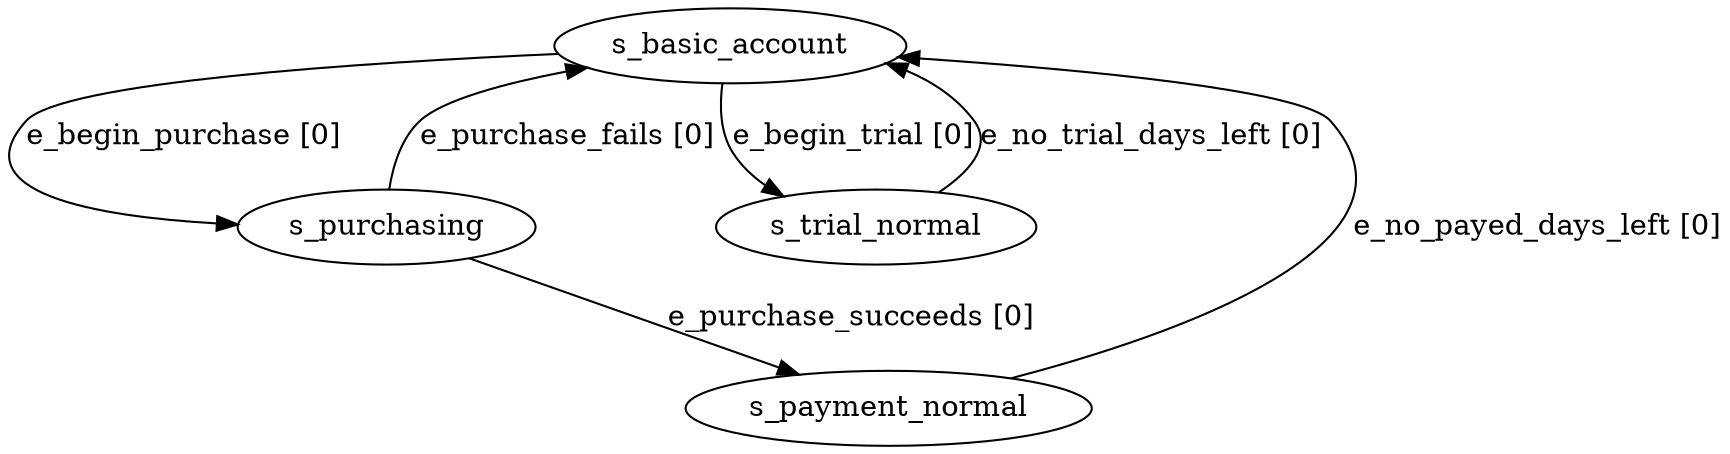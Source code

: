 digraph Verum__Examples__SimpleBillingMachine {
    s_basic_account -> s_purchasing [label="e_begin_purchase [0]"]
    s_basic_account -> s_trial_normal [label="e_begin_trial [0]"]
    s_trial_normal -> s_basic_account [label="e_no_trial_days_left [0]"]
    s_purchasing -> s_payment_normal [label="e_purchase_succeeds [0]"]
    s_purchasing -> s_basic_account [label="e_purchase_fails [0]"]
    s_payment_normal -> s_basic_account [label="e_no_payed_days_left [0]"]

}

